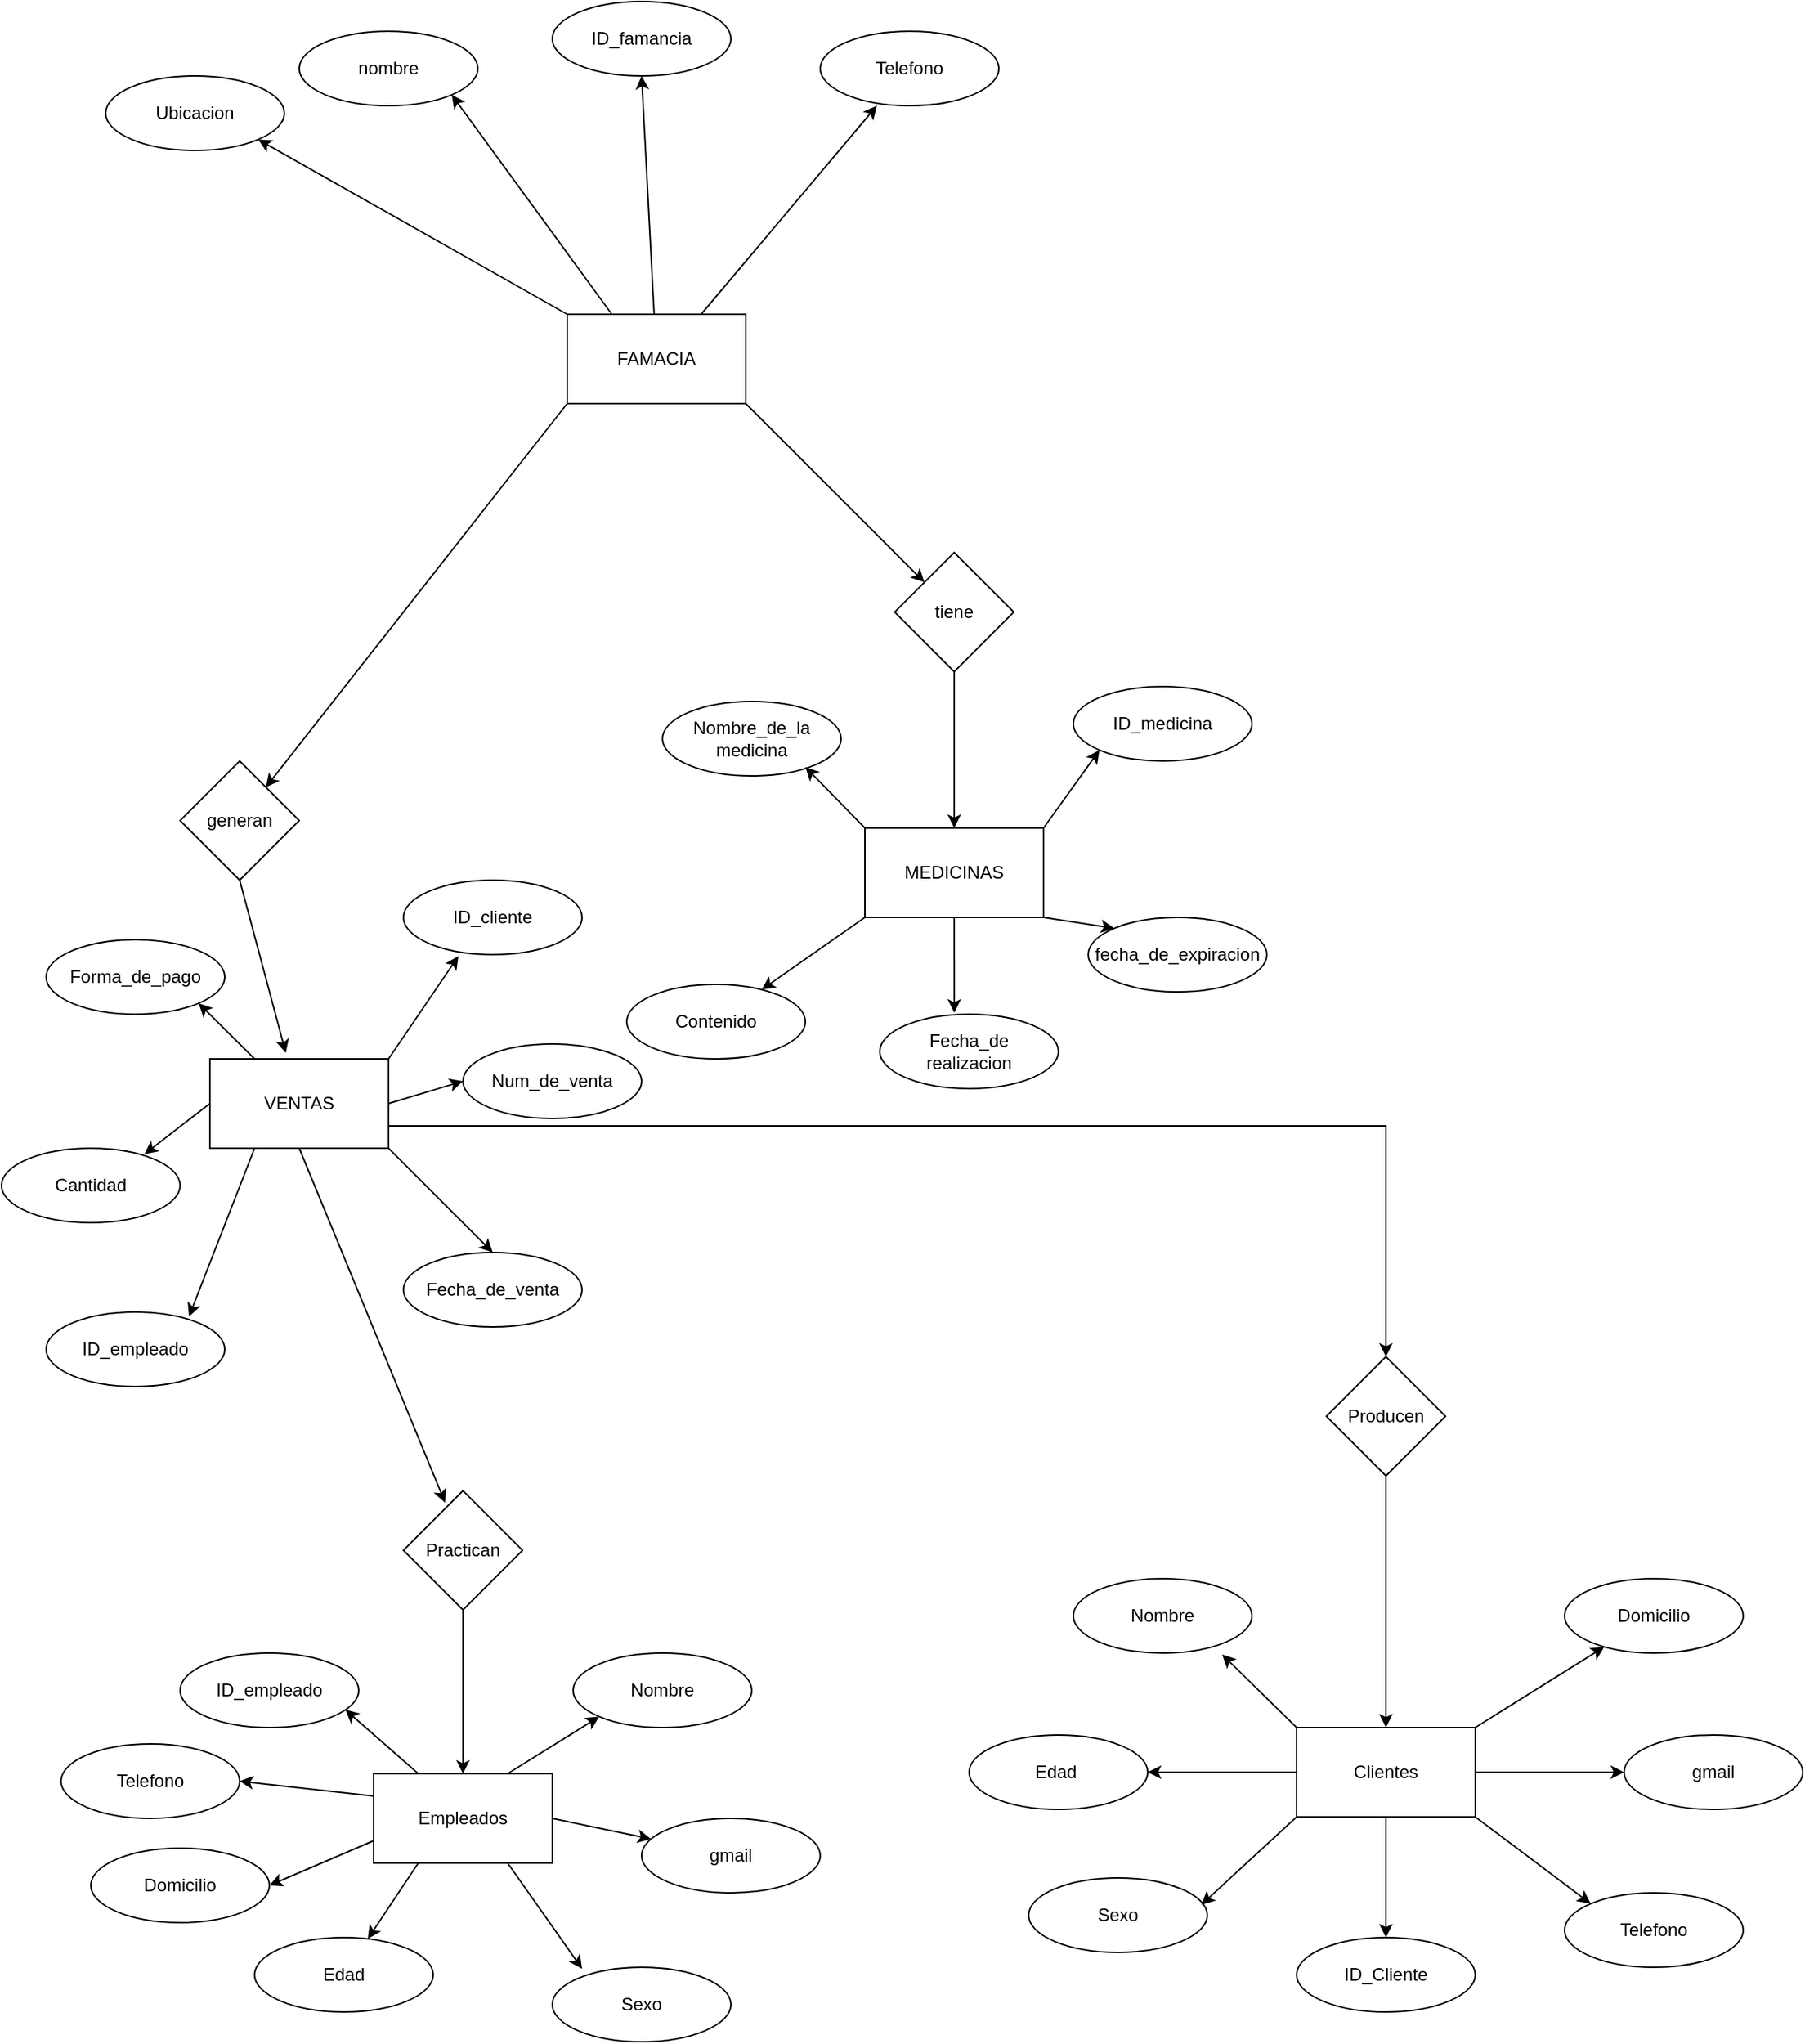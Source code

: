 <mxfile version="24.4.13" type="device" pages="2">
  <diagram name="Página-1" id="yQXjgv7l4BXumi_MxFwj">
    <mxGraphModel dx="1699" dy="473" grid="1" gridSize="10" guides="1" tooltips="1" connect="1" arrows="1" fold="1" page="1" pageScale="1" pageWidth="827" pageHeight="1169" math="0" shadow="0">
      <root>
        <mxCell id="0" />
        <mxCell id="1" parent="0" />
        <mxCell id="RhlfGc31MDDLJB2GGr_q-19" style="rounded=0;orthogonalLoop=1;jettySize=auto;html=1;exitX=0.75;exitY=0;exitDx=0;exitDy=0;entryX=0.317;entryY=1;entryDx=0;entryDy=0;entryPerimeter=0;" parent="1" source="RhlfGc31MDDLJB2GGr_q-1" target="RhlfGc31MDDLJB2GGr_q-14" edge="1">
          <mxGeometry relative="1" as="geometry">
            <mxPoint x="560" y="90" as="targetPoint" />
          </mxGeometry>
        </mxCell>
        <mxCell id="RhlfGc31MDDLJB2GGr_q-20" style="rounded=0;orthogonalLoop=1;jettySize=auto;html=1;exitX=0.25;exitY=0;exitDx=0;exitDy=0;entryX=1;entryY=1;entryDx=0;entryDy=0;" parent="1" source="RhlfGc31MDDLJB2GGr_q-1" target="RhlfGc31MDDLJB2GGr_q-18" edge="1">
          <mxGeometry relative="1" as="geometry" />
        </mxCell>
        <mxCell id="RhlfGc31MDDLJB2GGr_q-21" style="rounded=0;orthogonalLoop=1;jettySize=auto;html=1;exitX=0;exitY=0;exitDx=0;exitDy=0;entryX=1;entryY=1;entryDx=0;entryDy=0;" parent="1" source="RhlfGc31MDDLJB2GGr_q-1" target="RhlfGc31MDDLJB2GGr_q-15" edge="1">
          <mxGeometry relative="1" as="geometry" />
        </mxCell>
        <mxCell id="PK1QV09pW6m0D_QRyHbO-2" style="rounded=0;orthogonalLoop=1;jettySize=auto;html=1;exitX=1;exitY=1;exitDx=0;exitDy=0;" edge="1" parent="1" source="RhlfGc31MDDLJB2GGr_q-1" target="PK1QV09pW6m0D_QRyHbO-1">
          <mxGeometry relative="1" as="geometry" />
        </mxCell>
        <mxCell id="PK1QV09pW6m0D_QRyHbO-17" style="rounded=0;orthogonalLoop=1;jettySize=auto;html=1;exitX=0;exitY=1;exitDx=0;exitDy=0;" edge="1" parent="1" source="RhlfGc31MDDLJB2GGr_q-1" target="PK1QV09pW6m0D_QRyHbO-16">
          <mxGeometry relative="1" as="geometry" />
        </mxCell>
        <mxCell id="RhlfGc31MDDLJB2GGr_q-1" value="FAMACIA" style="rounded=0;whiteSpace=wrap;html=1;" parent="1" vertex="1">
          <mxGeometry x="350" y="220" width="120" height="60" as="geometry" />
        </mxCell>
        <mxCell id="RhlfGc31MDDLJB2GGr_q-5" value="ID_famancia" style="ellipse;whiteSpace=wrap;html=1;" parent="1" vertex="1">
          <mxGeometry x="340" y="10" width="120" height="50" as="geometry" />
        </mxCell>
        <mxCell id="RhlfGc31MDDLJB2GGr_q-6" style="rounded=0;orthogonalLoop=1;jettySize=auto;html=1;entryX=0.5;entryY=1;entryDx=0;entryDy=0;" parent="1" source="RhlfGc31MDDLJB2GGr_q-1" target="RhlfGc31MDDLJB2GGr_q-5" edge="1">
          <mxGeometry relative="1" as="geometry" />
        </mxCell>
        <mxCell id="RhlfGc31MDDLJB2GGr_q-14" value="Telefono" style="ellipse;whiteSpace=wrap;html=1;" parent="1" vertex="1">
          <mxGeometry x="520" y="30" width="120" height="50" as="geometry" />
        </mxCell>
        <mxCell id="RhlfGc31MDDLJB2GGr_q-15" value="Ubicacion" style="ellipse;whiteSpace=wrap;html=1;" parent="1" vertex="1">
          <mxGeometry x="40" y="60" width="120" height="50" as="geometry" />
        </mxCell>
        <mxCell id="RhlfGc31MDDLJB2GGr_q-18" value="nombre" style="ellipse;whiteSpace=wrap;html=1;" parent="1" vertex="1">
          <mxGeometry x="170" y="30" width="120" height="50" as="geometry" />
        </mxCell>
        <mxCell id="PK1QV09pW6m0D_QRyHbO-4" style="edgeStyle=orthogonalEdgeStyle;rounded=0;orthogonalLoop=1;jettySize=auto;html=1;exitX=0.5;exitY=1;exitDx=0;exitDy=0;entryX=0.5;entryY=0;entryDx=0;entryDy=0;" edge="1" parent="1" source="PK1QV09pW6m0D_QRyHbO-1" target="PK1QV09pW6m0D_QRyHbO-3">
          <mxGeometry relative="1" as="geometry" />
        </mxCell>
        <mxCell id="PK1QV09pW6m0D_QRyHbO-1" value="tiene" style="rhombus;whiteSpace=wrap;html=1;" vertex="1" parent="1">
          <mxGeometry x="570" y="380" width="80" height="80" as="geometry" />
        </mxCell>
        <mxCell id="PK1QV09pW6m0D_QRyHbO-12" style="rounded=0;orthogonalLoop=1;jettySize=auto;html=1;exitX=0;exitY=1;exitDx=0;exitDy=0;" edge="1" parent="1" source="PK1QV09pW6m0D_QRyHbO-3" target="PK1QV09pW6m0D_QRyHbO-9">
          <mxGeometry relative="1" as="geometry" />
        </mxCell>
        <mxCell id="PK1QV09pW6m0D_QRyHbO-14" style="rounded=0;orthogonalLoop=1;jettySize=auto;html=1;exitX=1;exitY=1;exitDx=0;exitDy=0;entryX=0;entryY=0;entryDx=0;entryDy=0;" edge="1" parent="1" source="PK1QV09pW6m0D_QRyHbO-3" target="PK1QV09pW6m0D_QRyHbO-7">
          <mxGeometry relative="1" as="geometry" />
        </mxCell>
        <mxCell id="PK1QV09pW6m0D_QRyHbO-15" style="rounded=0;orthogonalLoop=1;jettySize=auto;html=1;exitX=1;exitY=0;exitDx=0;exitDy=0;entryX=0;entryY=1;entryDx=0;entryDy=0;" edge="1" parent="1" source="PK1QV09pW6m0D_QRyHbO-3" target="PK1QV09pW6m0D_QRyHbO-6">
          <mxGeometry relative="1" as="geometry" />
        </mxCell>
        <mxCell id="PK1QV09pW6m0D_QRyHbO-3" value="MEDICINAS" style="rounded=0;whiteSpace=wrap;html=1;" vertex="1" parent="1">
          <mxGeometry x="550" y="565" width="120" height="60" as="geometry" />
        </mxCell>
        <mxCell id="PK1QV09pW6m0D_QRyHbO-6" value="ID_medicina" style="ellipse;whiteSpace=wrap;html=1;" vertex="1" parent="1">
          <mxGeometry x="690" y="470" width="120" height="50" as="geometry" />
        </mxCell>
        <mxCell id="PK1QV09pW6m0D_QRyHbO-7" value="fecha_de_expiracion" style="ellipse;whiteSpace=wrap;html=1;" vertex="1" parent="1">
          <mxGeometry x="700" y="625" width="120" height="50" as="geometry" />
        </mxCell>
        <mxCell id="PK1QV09pW6m0D_QRyHbO-8" value="Fecha_de&lt;div&gt;realizacion&lt;/div&gt;" style="ellipse;whiteSpace=wrap;html=1;" vertex="1" parent="1">
          <mxGeometry x="560" y="690" width="120" height="50" as="geometry" />
        </mxCell>
        <mxCell id="PK1QV09pW6m0D_QRyHbO-9" value="Contenido" style="ellipse;whiteSpace=wrap;html=1;" vertex="1" parent="1">
          <mxGeometry x="390" y="670" width="120" height="50" as="geometry" />
        </mxCell>
        <mxCell id="PK1QV09pW6m0D_QRyHbO-10" value="Nombre_de_la&lt;div&gt;&lt;span style=&quot;background-color: initial;&quot;&gt;medicina&lt;/span&gt;&lt;/div&gt;" style="ellipse;whiteSpace=wrap;html=1;" vertex="1" parent="1">
          <mxGeometry x="414" y="480" width="120" height="50" as="geometry" />
        </mxCell>
        <mxCell id="PK1QV09pW6m0D_QRyHbO-11" style="rounded=0;orthogonalLoop=1;jettySize=auto;html=1;exitX=0;exitY=0;exitDx=0;exitDy=0;entryX=0.8;entryY=0.88;entryDx=0;entryDy=0;entryPerimeter=0;" edge="1" parent="1" source="PK1QV09pW6m0D_QRyHbO-3" target="PK1QV09pW6m0D_QRyHbO-10">
          <mxGeometry relative="1" as="geometry" />
        </mxCell>
        <mxCell id="PK1QV09pW6m0D_QRyHbO-13" style="rounded=0;orthogonalLoop=1;jettySize=auto;html=1;exitX=0.5;exitY=1;exitDx=0;exitDy=0;entryX=0.417;entryY=-0.02;entryDx=0;entryDy=0;entryPerimeter=0;" edge="1" parent="1" source="PK1QV09pW6m0D_QRyHbO-3" target="PK1QV09pW6m0D_QRyHbO-8">
          <mxGeometry relative="1" as="geometry" />
        </mxCell>
        <mxCell id="PK1QV09pW6m0D_QRyHbO-16" value="generan" style="rhombus;whiteSpace=wrap;html=1;" vertex="1" parent="1">
          <mxGeometry x="90" y="520" width="80" height="80" as="geometry" />
        </mxCell>
        <mxCell id="PK1QV09pW6m0D_QRyHbO-29" style="rounded=0;orthogonalLoop=1;jettySize=auto;html=1;exitX=1;exitY=0.5;exitDx=0;exitDy=0;entryX=0;entryY=0.5;entryDx=0;entryDy=0;" edge="1" parent="1" source="PK1QV09pW6m0D_QRyHbO-19" target="PK1QV09pW6m0D_QRyHbO-22">
          <mxGeometry relative="1" as="geometry" />
        </mxCell>
        <mxCell id="PK1QV09pW6m0D_QRyHbO-30" style="rounded=0;orthogonalLoop=1;jettySize=auto;html=1;exitX=1;exitY=1;exitDx=0;exitDy=0;entryX=0.5;entryY=0;entryDx=0;entryDy=0;" edge="1" parent="1" source="PK1QV09pW6m0D_QRyHbO-19" target="PK1QV09pW6m0D_QRyHbO-23">
          <mxGeometry relative="1" as="geometry" />
        </mxCell>
        <mxCell id="PK1QV09pW6m0D_QRyHbO-33" style="rounded=0;orthogonalLoop=1;jettySize=auto;html=1;exitX=0.25;exitY=0;exitDx=0;exitDy=0;entryX=1;entryY=1;entryDx=0;entryDy=0;" edge="1" parent="1" source="PK1QV09pW6m0D_QRyHbO-19" target="PK1QV09pW6m0D_QRyHbO-24">
          <mxGeometry relative="1" as="geometry" />
        </mxCell>
        <mxCell id="PK1QV09pW6m0D_QRyHbO-54" style="edgeStyle=orthogonalEdgeStyle;rounded=0;orthogonalLoop=1;jettySize=auto;html=1;exitX=1;exitY=0.75;exitDx=0;exitDy=0;entryX=0.5;entryY=0;entryDx=0;entryDy=0;" edge="1" parent="1" source="PK1QV09pW6m0D_QRyHbO-19" target="PK1QV09pW6m0D_QRyHbO-53">
          <mxGeometry relative="1" as="geometry">
            <mxPoint x="790" y="950" as="targetPoint" />
          </mxGeometry>
        </mxCell>
        <mxCell id="PK1QV09pW6m0D_QRyHbO-19" value="VENTAS" style="rounded=0;whiteSpace=wrap;html=1;" vertex="1" parent="1">
          <mxGeometry x="110" y="720" width="120" height="60" as="geometry" />
        </mxCell>
        <mxCell id="PK1QV09pW6m0D_QRyHbO-20" style="rounded=0;orthogonalLoop=1;jettySize=auto;html=1;exitX=0.5;exitY=1;exitDx=0;exitDy=0;entryX=0.425;entryY=-0.067;entryDx=0;entryDy=0;entryPerimeter=0;" edge="1" parent="1" source="PK1QV09pW6m0D_QRyHbO-16" target="PK1QV09pW6m0D_QRyHbO-19">
          <mxGeometry relative="1" as="geometry" />
        </mxCell>
        <mxCell id="PK1QV09pW6m0D_QRyHbO-21" value="ID_cliente" style="ellipse;whiteSpace=wrap;html=1;" vertex="1" parent="1">
          <mxGeometry x="240" y="600" width="120" height="50" as="geometry" />
        </mxCell>
        <mxCell id="PK1QV09pW6m0D_QRyHbO-22" value="Num_de_venta" style="ellipse;whiteSpace=wrap;html=1;" vertex="1" parent="1">
          <mxGeometry x="280" y="710" width="120" height="50" as="geometry" />
        </mxCell>
        <mxCell id="PK1QV09pW6m0D_QRyHbO-23" value="Fecha_de_venta" style="ellipse;whiteSpace=wrap;html=1;" vertex="1" parent="1">
          <mxGeometry x="240" y="850" width="120" height="50" as="geometry" />
        </mxCell>
        <mxCell id="PK1QV09pW6m0D_QRyHbO-24" value="Forma_de_pago" style="ellipse;whiteSpace=wrap;html=1;" vertex="1" parent="1">
          <mxGeometry y="640" width="120" height="50" as="geometry" />
        </mxCell>
        <mxCell id="PK1QV09pW6m0D_QRyHbO-25" value="Cantidad" style="ellipse;whiteSpace=wrap;html=1;" vertex="1" parent="1">
          <mxGeometry x="-30" y="780" width="120" height="50" as="geometry" />
        </mxCell>
        <mxCell id="PK1QV09pW6m0D_QRyHbO-27" value="ID_empleado" style="ellipse;whiteSpace=wrap;html=1;" vertex="1" parent="1">
          <mxGeometry y="890" width="120" height="50" as="geometry" />
        </mxCell>
        <mxCell id="PK1QV09pW6m0D_QRyHbO-28" style="rounded=0;orthogonalLoop=1;jettySize=auto;html=1;exitX=1;exitY=0;exitDx=0;exitDy=0;entryX=0.308;entryY=1.02;entryDx=0;entryDy=0;entryPerimeter=0;" edge="1" parent="1" source="PK1QV09pW6m0D_QRyHbO-19" target="PK1QV09pW6m0D_QRyHbO-21">
          <mxGeometry relative="1" as="geometry" />
        </mxCell>
        <mxCell id="PK1QV09pW6m0D_QRyHbO-31" style="rounded=0;orthogonalLoop=1;jettySize=auto;html=1;exitX=0.25;exitY=1;exitDx=0;exitDy=0;entryX=0.8;entryY=0.06;entryDx=0;entryDy=0;entryPerimeter=0;" edge="1" parent="1" source="PK1QV09pW6m0D_QRyHbO-19" target="PK1QV09pW6m0D_QRyHbO-27">
          <mxGeometry relative="1" as="geometry" />
        </mxCell>
        <mxCell id="PK1QV09pW6m0D_QRyHbO-32" style="rounded=0;orthogonalLoop=1;jettySize=auto;html=1;exitX=0;exitY=0.5;exitDx=0;exitDy=0;entryX=0.8;entryY=0.08;entryDx=0;entryDy=0;entryPerimeter=0;" edge="1" parent="1" source="PK1QV09pW6m0D_QRyHbO-19" target="PK1QV09pW6m0D_QRyHbO-25">
          <mxGeometry relative="1" as="geometry" />
        </mxCell>
        <mxCell id="PK1QV09pW6m0D_QRyHbO-38" style="edgeStyle=orthogonalEdgeStyle;rounded=0;orthogonalLoop=1;jettySize=auto;html=1;exitX=0.5;exitY=1;exitDx=0;exitDy=0;entryX=0.5;entryY=0;entryDx=0;entryDy=0;" edge="1" parent="1" source="PK1QV09pW6m0D_QRyHbO-34" target="PK1QV09pW6m0D_QRyHbO-37">
          <mxGeometry relative="1" as="geometry" />
        </mxCell>
        <mxCell id="PK1QV09pW6m0D_QRyHbO-34" value="Practican" style="rhombus;whiteSpace=wrap;html=1;" vertex="1" parent="1">
          <mxGeometry x="240" y="1010" width="80" height="80" as="geometry" />
        </mxCell>
        <mxCell id="PK1QV09pW6m0D_QRyHbO-35" style="rounded=0;orthogonalLoop=1;jettySize=auto;html=1;exitX=0.5;exitY=1;exitDx=0;exitDy=0;entryX=0.35;entryY=0.1;entryDx=0;entryDy=0;entryPerimeter=0;" edge="1" parent="1" source="PK1QV09pW6m0D_QRyHbO-19" target="PK1QV09pW6m0D_QRyHbO-34">
          <mxGeometry relative="1" as="geometry" />
        </mxCell>
        <mxCell id="PK1QV09pW6m0D_QRyHbO-47" style="rounded=0;orthogonalLoop=1;jettySize=auto;html=1;exitX=0;exitY=0.25;exitDx=0;exitDy=0;entryX=1;entryY=0.5;entryDx=0;entryDy=0;" edge="1" parent="1" source="PK1QV09pW6m0D_QRyHbO-37" target="PK1QV09pW6m0D_QRyHbO-39">
          <mxGeometry relative="1" as="geometry" />
        </mxCell>
        <mxCell id="PK1QV09pW6m0D_QRyHbO-48" style="rounded=0;orthogonalLoop=1;jettySize=auto;html=1;exitX=0;exitY=0.75;exitDx=0;exitDy=0;entryX=1;entryY=0.5;entryDx=0;entryDy=0;" edge="1" parent="1" source="PK1QV09pW6m0D_QRyHbO-37" target="PK1QV09pW6m0D_QRyHbO-42">
          <mxGeometry relative="1" as="geometry" />
        </mxCell>
        <mxCell id="PK1QV09pW6m0D_QRyHbO-49" style="rounded=0;orthogonalLoop=1;jettySize=auto;html=1;exitX=0.25;exitY=1;exitDx=0;exitDy=0;" edge="1" parent="1" source="PK1QV09pW6m0D_QRyHbO-37" target="PK1QV09pW6m0D_QRyHbO-43">
          <mxGeometry relative="1" as="geometry" />
        </mxCell>
        <mxCell id="PK1QV09pW6m0D_QRyHbO-51" style="rounded=0;orthogonalLoop=1;jettySize=auto;html=1;exitX=1;exitY=0.5;exitDx=0;exitDy=0;" edge="1" parent="1" source="PK1QV09pW6m0D_QRyHbO-37" target="PK1QV09pW6m0D_QRyHbO-40">
          <mxGeometry relative="1" as="geometry" />
        </mxCell>
        <mxCell id="PK1QV09pW6m0D_QRyHbO-52" style="rounded=0;orthogonalLoop=1;jettySize=auto;html=1;exitX=0.75;exitY=0;exitDx=0;exitDy=0;entryX=0;entryY=1;entryDx=0;entryDy=0;" edge="1" parent="1" source="PK1QV09pW6m0D_QRyHbO-37" target="PK1QV09pW6m0D_QRyHbO-45">
          <mxGeometry relative="1" as="geometry" />
        </mxCell>
        <mxCell id="PK1QV09pW6m0D_QRyHbO-37" value="Empleados" style="rounded=0;whiteSpace=wrap;html=1;" vertex="1" parent="1">
          <mxGeometry x="220" y="1200" width="120" height="60" as="geometry" />
        </mxCell>
        <mxCell id="PK1QV09pW6m0D_QRyHbO-39" value="Telefono" style="ellipse;whiteSpace=wrap;html=1;" vertex="1" parent="1">
          <mxGeometry x="10" y="1180" width="120" height="50" as="geometry" />
        </mxCell>
        <mxCell id="PK1QV09pW6m0D_QRyHbO-40" value="gmail" style="ellipse;whiteSpace=wrap;html=1;" vertex="1" parent="1">
          <mxGeometry x="400" y="1230" width="120" height="50" as="geometry" />
        </mxCell>
        <mxCell id="PK1QV09pW6m0D_QRyHbO-41" value="ID_empleado" style="ellipse;whiteSpace=wrap;html=1;" vertex="1" parent="1">
          <mxGeometry x="90" y="1119" width="120" height="50" as="geometry" />
        </mxCell>
        <mxCell id="PK1QV09pW6m0D_QRyHbO-42" value="Domicilio" style="ellipse;whiteSpace=wrap;html=1;" vertex="1" parent="1">
          <mxGeometry x="30" y="1250" width="120" height="50" as="geometry" />
        </mxCell>
        <mxCell id="PK1QV09pW6m0D_QRyHbO-43" value="Edad" style="ellipse;whiteSpace=wrap;html=1;" vertex="1" parent="1">
          <mxGeometry x="140" y="1310" width="120" height="50" as="geometry" />
        </mxCell>
        <mxCell id="PK1QV09pW6m0D_QRyHbO-44" value="Sexo" style="ellipse;whiteSpace=wrap;html=1;" vertex="1" parent="1">
          <mxGeometry x="340" y="1330" width="120" height="50" as="geometry" />
        </mxCell>
        <mxCell id="PK1QV09pW6m0D_QRyHbO-45" value="Nombre" style="ellipse;whiteSpace=wrap;html=1;" vertex="1" parent="1">
          <mxGeometry x="354" y="1119" width="120" height="50" as="geometry" />
        </mxCell>
        <mxCell id="PK1QV09pW6m0D_QRyHbO-46" style="rounded=0;orthogonalLoop=1;jettySize=auto;html=1;exitX=0.25;exitY=0;exitDx=0;exitDy=0;entryX=0.925;entryY=0.76;entryDx=0;entryDy=0;entryPerimeter=0;" edge="1" parent="1" source="PK1QV09pW6m0D_QRyHbO-37" target="PK1QV09pW6m0D_QRyHbO-41">
          <mxGeometry relative="1" as="geometry" />
        </mxCell>
        <mxCell id="PK1QV09pW6m0D_QRyHbO-50" style="rounded=0;orthogonalLoop=1;jettySize=auto;html=1;exitX=0.75;exitY=1;exitDx=0;exitDy=0;entryX=0.167;entryY=0.02;entryDx=0;entryDy=0;entryPerimeter=0;" edge="1" parent="1" source="PK1QV09pW6m0D_QRyHbO-37" target="PK1QV09pW6m0D_QRyHbO-44">
          <mxGeometry relative="1" as="geometry" />
        </mxCell>
        <mxCell id="PK1QV09pW6m0D_QRyHbO-56" style="edgeStyle=orthogonalEdgeStyle;rounded=0;orthogonalLoop=1;jettySize=auto;html=1;exitX=0.5;exitY=1;exitDx=0;exitDy=0;" edge="1" parent="1" source="PK1QV09pW6m0D_QRyHbO-53" target="PK1QV09pW6m0D_QRyHbO-55">
          <mxGeometry relative="1" as="geometry" />
        </mxCell>
        <mxCell id="PK1QV09pW6m0D_QRyHbO-53" value="Producen" style="rhombus;whiteSpace=wrap;html=1;" vertex="1" parent="1">
          <mxGeometry x="860" y="920" width="80" height="80" as="geometry" />
        </mxCell>
        <mxCell id="PK1QV09pW6m0D_QRyHbO-65" style="rounded=0;orthogonalLoop=1;jettySize=auto;html=1;exitX=0;exitY=0;exitDx=0;exitDy=0;" edge="1" parent="1" source="PK1QV09pW6m0D_QRyHbO-55">
          <mxGeometry relative="1" as="geometry">
            <mxPoint x="790" y="1120" as="targetPoint" />
          </mxGeometry>
        </mxCell>
        <mxCell id="PK1QV09pW6m0D_QRyHbO-66" style="edgeStyle=orthogonalEdgeStyle;rounded=0;orthogonalLoop=1;jettySize=auto;html=1;exitX=0;exitY=0.5;exitDx=0;exitDy=0;" edge="1" parent="1" source="PK1QV09pW6m0D_QRyHbO-55" target="PK1QV09pW6m0D_QRyHbO-59">
          <mxGeometry relative="1" as="geometry" />
        </mxCell>
        <mxCell id="PK1QV09pW6m0D_QRyHbO-68" style="edgeStyle=orthogonalEdgeStyle;rounded=0;orthogonalLoop=1;jettySize=auto;html=1;exitX=0.5;exitY=1;exitDx=0;exitDy=0;entryX=0.5;entryY=0;entryDx=0;entryDy=0;" edge="1" parent="1" source="PK1QV09pW6m0D_QRyHbO-55" target="PK1QV09pW6m0D_QRyHbO-62">
          <mxGeometry relative="1" as="geometry" />
        </mxCell>
        <mxCell id="PK1QV09pW6m0D_QRyHbO-69" style="rounded=0;orthogonalLoop=1;jettySize=auto;html=1;exitX=1;exitY=1;exitDx=0;exitDy=0;entryX=0;entryY=0;entryDx=0;entryDy=0;" edge="1" parent="1" source="PK1QV09pW6m0D_QRyHbO-55" target="PK1QV09pW6m0D_QRyHbO-58">
          <mxGeometry relative="1" as="geometry" />
        </mxCell>
        <mxCell id="PK1QV09pW6m0D_QRyHbO-70" style="edgeStyle=orthogonalEdgeStyle;rounded=0;orthogonalLoop=1;jettySize=auto;html=1;exitX=1;exitY=0.5;exitDx=0;exitDy=0;entryX=0;entryY=0.5;entryDx=0;entryDy=0;" edge="1" parent="1" source="PK1QV09pW6m0D_QRyHbO-55" target="PK1QV09pW6m0D_QRyHbO-63">
          <mxGeometry relative="1" as="geometry" />
        </mxCell>
        <mxCell id="PK1QV09pW6m0D_QRyHbO-71" style="rounded=0;orthogonalLoop=1;jettySize=auto;html=1;exitX=1;exitY=0;exitDx=0;exitDy=0;" edge="1" parent="1" source="PK1QV09pW6m0D_QRyHbO-55" target="PK1QV09pW6m0D_QRyHbO-57">
          <mxGeometry relative="1" as="geometry" />
        </mxCell>
        <mxCell id="PK1QV09pW6m0D_QRyHbO-55" value="Clientes" style="rounded=0;whiteSpace=wrap;html=1;" vertex="1" parent="1">
          <mxGeometry x="840" y="1169" width="120" height="60" as="geometry" />
        </mxCell>
        <mxCell id="PK1QV09pW6m0D_QRyHbO-57" value="Domicilio" style="ellipse;whiteSpace=wrap;html=1;" vertex="1" parent="1">
          <mxGeometry x="1020" y="1069" width="120" height="50" as="geometry" />
        </mxCell>
        <mxCell id="PK1QV09pW6m0D_QRyHbO-58" value="Telefono" style="ellipse;whiteSpace=wrap;html=1;" vertex="1" parent="1">
          <mxGeometry x="1020" y="1280" width="120" height="50" as="geometry" />
        </mxCell>
        <mxCell id="PK1QV09pW6m0D_QRyHbO-59" value="Edad&amp;nbsp;" style="ellipse;whiteSpace=wrap;html=1;" vertex="1" parent="1">
          <mxGeometry x="620" y="1174" width="120" height="50" as="geometry" />
        </mxCell>
        <mxCell id="PK1QV09pW6m0D_QRyHbO-60" value="Nombre" style="ellipse;whiteSpace=wrap;html=1;" vertex="1" parent="1">
          <mxGeometry x="690" y="1069" width="120" height="50" as="geometry" />
        </mxCell>
        <mxCell id="PK1QV09pW6m0D_QRyHbO-61" value="Sexo" style="ellipse;whiteSpace=wrap;html=1;" vertex="1" parent="1">
          <mxGeometry x="660" y="1270" width="120" height="50" as="geometry" />
        </mxCell>
        <mxCell id="PK1QV09pW6m0D_QRyHbO-62" value="ID_Cliente" style="ellipse;whiteSpace=wrap;html=1;" vertex="1" parent="1">
          <mxGeometry x="840" y="1310" width="120" height="50" as="geometry" />
        </mxCell>
        <mxCell id="PK1QV09pW6m0D_QRyHbO-63" value="gmail" style="ellipse;whiteSpace=wrap;html=1;" vertex="1" parent="1">
          <mxGeometry x="1060" y="1174" width="120" height="50" as="geometry" />
        </mxCell>
        <mxCell id="PK1QV09pW6m0D_QRyHbO-67" style="rounded=0;orthogonalLoop=1;jettySize=auto;html=1;exitX=0;exitY=1;exitDx=0;exitDy=0;entryX=0.967;entryY=0.36;entryDx=0;entryDy=0;entryPerimeter=0;" edge="1" parent="1" source="PK1QV09pW6m0D_QRyHbO-55" target="PK1QV09pW6m0D_QRyHbO-61">
          <mxGeometry relative="1" as="geometry" />
        </mxCell>
      </root>
    </mxGraphModel>
  </diagram>
  <diagram id="ychbf9Fo2O2OjbDmhHCM" name="Página-2">
    <mxGraphModel dx="1163" dy="631" grid="1" gridSize="10" guides="1" tooltips="1" connect="1" arrows="1" fold="1" page="1" pageScale="1" pageWidth="827" pageHeight="1169" math="0" shadow="0">
      <root>
        <mxCell id="0" />
        <mxCell id="1" parent="0" />
        <mxCell id="Cp53T-pXGvnlDUJ5m2tL-18" value="medicinas" style="shape=table;startSize=30;container=1;collapsible=1;childLayout=tableLayout;fixedRows=1;rowLines=0;fontStyle=1;align=center;resizeLast=1;html=1;" parent="1" vertex="1">
          <mxGeometry x="100" y="70" width="290" height="210" as="geometry" />
        </mxCell>
        <mxCell id="Cp53T-pXGvnlDUJ5m2tL-19" value="" style="shape=tableRow;horizontal=0;startSize=0;swimlaneHead=0;swimlaneBody=0;fillColor=none;collapsible=0;dropTarget=0;points=[[0,0.5],[1,0.5]];portConstraint=eastwest;top=0;left=0;right=0;bottom=1;" parent="Cp53T-pXGvnlDUJ5m2tL-18" vertex="1">
          <mxGeometry y="30" width="290" height="30" as="geometry" />
        </mxCell>
        <mxCell id="Cp53T-pXGvnlDUJ5m2tL-20" value="PK" style="shape=partialRectangle;connectable=0;fillColor=none;top=0;left=0;bottom=0;right=0;fontStyle=1;overflow=hidden;whiteSpace=wrap;html=1;" parent="Cp53T-pXGvnlDUJ5m2tL-19" vertex="1">
          <mxGeometry width="30" height="30" as="geometry">
            <mxRectangle width="30" height="30" as="alternateBounds" />
          </mxGeometry>
        </mxCell>
        <mxCell id="Cp53T-pXGvnlDUJ5m2tL-21" value="ID_medicina_VARCHAR (30) NO NULL" style="shape=partialRectangle;connectable=0;fillColor=none;top=0;left=0;bottom=0;right=0;align=left;spacingLeft=6;fontStyle=5;overflow=hidden;whiteSpace=wrap;html=1;" parent="Cp53T-pXGvnlDUJ5m2tL-19" vertex="1">
          <mxGeometry x="30" width="260" height="30" as="geometry">
            <mxRectangle width="260" height="30" as="alternateBounds" />
          </mxGeometry>
        </mxCell>
        <mxCell id="Cp53T-pXGvnlDUJ5m2tL-22" value="" style="shape=tableRow;horizontal=0;startSize=0;swimlaneHead=0;swimlaneBody=0;fillColor=none;collapsible=0;dropTarget=0;points=[[0,0.5],[1,0.5]];portConstraint=eastwest;top=0;left=0;right=0;bottom=0;" parent="Cp53T-pXGvnlDUJ5m2tL-18" vertex="1">
          <mxGeometry y="60" width="290" height="30" as="geometry" />
        </mxCell>
        <mxCell id="Cp53T-pXGvnlDUJ5m2tL-23" value="" style="shape=partialRectangle;connectable=0;fillColor=none;top=0;left=0;bottom=0;right=0;editable=1;overflow=hidden;whiteSpace=wrap;html=1;" parent="Cp53T-pXGvnlDUJ5m2tL-22" vertex="1">
          <mxGeometry width="30" height="30" as="geometry">
            <mxRectangle width="30" height="30" as="alternateBounds" />
          </mxGeometry>
        </mxCell>
        <mxCell id="Cp53T-pXGvnlDUJ5m2tL-24" value="&lt;font&gt;Nombre_de_la_medicina &lt;span style=&quot;font-weight: 700; text-decoration-line: underline;&quot;&gt;VARCHAR (30) NO NULL&lt;/span&gt;&lt;/font&gt;&amp;nbsp;" style="shape=partialRectangle;connectable=0;fillColor=none;top=0;left=0;bottom=0;right=0;align=left;spacingLeft=6;overflow=hidden;whiteSpace=wrap;html=1;" parent="Cp53T-pXGvnlDUJ5m2tL-22" vertex="1">
          <mxGeometry x="30" width="260" height="30" as="geometry">
            <mxRectangle width="260" height="30" as="alternateBounds" />
          </mxGeometry>
        </mxCell>
        <mxCell id="Cp53T-pXGvnlDUJ5m2tL-28" value="" style="shape=tableRow;horizontal=0;startSize=0;swimlaneHead=0;swimlaneBody=0;fillColor=none;collapsible=0;dropTarget=0;points=[[0,0.5],[1,0.5]];portConstraint=eastwest;top=0;left=0;right=0;bottom=0;" parent="Cp53T-pXGvnlDUJ5m2tL-18" vertex="1">
          <mxGeometry y="90" width="290" height="30" as="geometry" />
        </mxCell>
        <mxCell id="Cp53T-pXGvnlDUJ5m2tL-29" value="" style="shape=partialRectangle;connectable=0;fillColor=none;top=0;left=0;bottom=0;right=0;editable=1;overflow=hidden;whiteSpace=wrap;html=1;" parent="Cp53T-pXGvnlDUJ5m2tL-28" vertex="1">
          <mxGeometry width="30" height="30" as="geometry">
            <mxRectangle width="30" height="30" as="alternateBounds" />
          </mxGeometry>
        </mxCell>
        <mxCell id="Cp53T-pXGvnlDUJ5m2tL-30" value="Contenido&amp;nbsp;&lt;span style=&quot;font-weight: 700; text-decoration-line: underline;&quot;&gt;VARCHAR (30) NOT NULL&lt;/span&gt;" style="shape=partialRectangle;connectable=0;fillColor=none;top=0;left=0;bottom=0;right=0;align=left;spacingLeft=6;overflow=hidden;whiteSpace=wrap;html=1;" parent="Cp53T-pXGvnlDUJ5m2tL-28" vertex="1">
          <mxGeometry x="30" width="260" height="30" as="geometry">
            <mxRectangle width="260" height="30" as="alternateBounds" />
          </mxGeometry>
        </mxCell>
        <mxCell id="KwZNPk05IrX7oqZsDUKC-1" style="shape=tableRow;horizontal=0;startSize=0;swimlaneHead=0;swimlaneBody=0;fillColor=none;collapsible=0;dropTarget=0;points=[[0,0.5],[1,0.5]];portConstraint=eastwest;top=0;left=0;right=0;bottom=0;" parent="Cp53T-pXGvnlDUJ5m2tL-18" vertex="1">
          <mxGeometry y="120" width="290" height="30" as="geometry" />
        </mxCell>
        <mxCell id="KwZNPk05IrX7oqZsDUKC-2" style="shape=partialRectangle;connectable=0;fillColor=none;top=0;left=0;bottom=0;right=0;editable=1;overflow=hidden;whiteSpace=wrap;html=1;" parent="KwZNPk05IrX7oqZsDUKC-1" vertex="1">
          <mxGeometry width="30" height="30" as="geometry">
            <mxRectangle width="30" height="30" as="alternateBounds" />
          </mxGeometry>
        </mxCell>
        <mxCell id="KwZNPk05IrX7oqZsDUKC-3" value="Fecha _de_expiracion&amp;nbsp;&lt;span style=&quot;font-weight: 700; text-decoration-line: underline;&quot;&gt;VARCHAR&amp;nbsp; (4) NOT NULL&lt;/span&gt;&amp;nbsp;" style="shape=partialRectangle;connectable=0;fillColor=none;top=0;left=0;bottom=0;right=0;align=left;spacingLeft=6;overflow=hidden;whiteSpace=wrap;html=1;" parent="KwZNPk05IrX7oqZsDUKC-1" vertex="1">
          <mxGeometry x="30" width="260" height="30" as="geometry">
            <mxRectangle width="260" height="30" as="alternateBounds" />
          </mxGeometry>
        </mxCell>
        <mxCell id="KwZNPk05IrX7oqZsDUKC-4" style="shape=tableRow;horizontal=0;startSize=0;swimlaneHead=0;swimlaneBody=0;fillColor=none;collapsible=0;dropTarget=0;points=[[0,0.5],[1,0.5]];portConstraint=eastwest;top=0;left=0;right=0;bottom=0;" parent="Cp53T-pXGvnlDUJ5m2tL-18" vertex="1">
          <mxGeometry y="150" width="290" height="30" as="geometry" />
        </mxCell>
        <mxCell id="KwZNPk05IrX7oqZsDUKC-5" style="shape=partialRectangle;connectable=0;fillColor=none;top=0;left=0;bottom=0;right=0;editable=1;overflow=hidden;whiteSpace=wrap;html=1;" parent="KwZNPk05IrX7oqZsDUKC-4" vertex="1">
          <mxGeometry width="30" height="30" as="geometry">
            <mxRectangle width="30" height="30" as="alternateBounds" />
          </mxGeometry>
        </mxCell>
        <mxCell id="KwZNPk05IrX7oqZsDUKC-6" value="Fecha_de _realizacion &lt;span style=&quot;font-weight: 700; text-decoration-line: underline;&quot;&gt;VARCHAR (4) NO NULL&lt;/span&gt;" style="shape=partialRectangle;connectable=0;fillColor=none;top=0;left=0;bottom=0;right=0;align=left;spacingLeft=6;overflow=hidden;whiteSpace=wrap;html=1;" parent="KwZNPk05IrX7oqZsDUKC-4" vertex="1">
          <mxGeometry x="30" width="260" height="30" as="geometry">
            <mxRectangle width="260" height="30" as="alternateBounds" />
          </mxGeometry>
        </mxCell>
        <mxCell id="Uq3Yo3iryZ-gDnYFM1bb-1" style="shape=tableRow;horizontal=0;startSize=0;swimlaneHead=0;swimlaneBody=0;fillColor=none;collapsible=0;dropTarget=0;points=[[0,0.5],[1,0.5]];portConstraint=eastwest;top=0;left=0;right=0;bottom=0;" parent="Cp53T-pXGvnlDUJ5m2tL-18" vertex="1">
          <mxGeometry y="180" width="290" height="30" as="geometry" />
        </mxCell>
        <mxCell id="Uq3Yo3iryZ-gDnYFM1bb-2" style="shape=partialRectangle;connectable=0;fillColor=none;top=0;left=0;bottom=0;right=0;editable=1;overflow=hidden;whiteSpace=wrap;html=1;" parent="Uq3Yo3iryZ-gDnYFM1bb-1" vertex="1">
          <mxGeometry width="30" height="30" as="geometry">
            <mxRectangle width="30" height="30" as="alternateBounds" />
          </mxGeometry>
        </mxCell>
        <mxCell id="Uq3Yo3iryZ-gDnYFM1bb-3" value="Precio&amp;nbsp;&lt;span style=&quot;font-weight: 700; text-decoration-line: underline;&quot;&gt;VARCHAR (15) NOT NULL&lt;/span&gt;" style="shape=partialRectangle;connectable=0;fillColor=none;top=0;left=0;bottom=0;right=0;align=left;spacingLeft=6;overflow=hidden;whiteSpace=wrap;html=1;" parent="Uq3Yo3iryZ-gDnYFM1bb-1" vertex="1">
          <mxGeometry x="30" width="260" height="30" as="geometry">
            <mxRectangle width="260" height="30" as="alternateBounds" />
          </mxGeometry>
        </mxCell>
        <mxCell id="KwZNPk05IrX7oqZsDUKC-7" value="farmancia" style="shape=table;startSize=30;container=1;collapsible=1;childLayout=tableLayout;fixedRows=1;rowLines=0;fontStyle=1;align=center;resizeLast=1;html=1;" parent="1" vertex="1">
          <mxGeometry x="640" y="140" width="270" height="170" as="geometry" />
        </mxCell>
        <mxCell id="KwZNPk05IrX7oqZsDUKC-8" value="" style="shape=tableRow;horizontal=0;startSize=0;swimlaneHead=0;swimlaneBody=0;fillColor=none;collapsible=0;dropTarget=0;points=[[0,0.5],[1,0.5]];portConstraint=eastwest;top=0;left=0;right=0;bottom=1;" parent="KwZNPk05IrX7oqZsDUKC-7" vertex="1">
          <mxGeometry y="30" width="270" height="30" as="geometry" />
        </mxCell>
        <mxCell id="KwZNPk05IrX7oqZsDUKC-9" value="PK" style="shape=partialRectangle;connectable=0;fillColor=none;top=0;left=0;bottom=0;right=0;fontStyle=1;overflow=hidden;whiteSpace=wrap;html=1;" parent="KwZNPk05IrX7oqZsDUKC-8" vertex="1">
          <mxGeometry width="30" height="30" as="geometry">
            <mxRectangle width="30" height="30" as="alternateBounds" />
          </mxGeometry>
        </mxCell>
        <mxCell id="KwZNPk05IrX7oqZsDUKC-10" value="ID_farmacia VARCHAR (30) NO NULL" style="shape=partialRectangle;connectable=0;fillColor=none;top=0;left=0;bottom=0;right=0;align=left;spacingLeft=6;fontStyle=5;overflow=hidden;whiteSpace=wrap;html=1;" parent="KwZNPk05IrX7oqZsDUKC-8" vertex="1">
          <mxGeometry x="30" width="240" height="30" as="geometry">
            <mxRectangle width="240" height="30" as="alternateBounds" />
          </mxGeometry>
        </mxCell>
        <mxCell id="KwZNPk05IrX7oqZsDUKC-11" value="" style="shape=tableRow;horizontal=0;startSize=0;swimlaneHead=0;swimlaneBody=0;fillColor=none;collapsible=0;dropTarget=0;points=[[0,0.5],[1,0.5]];portConstraint=eastwest;top=0;left=0;right=0;bottom=0;" parent="KwZNPk05IrX7oqZsDUKC-7" vertex="1">
          <mxGeometry y="60" width="270" height="50" as="geometry" />
        </mxCell>
        <mxCell id="KwZNPk05IrX7oqZsDUKC-12" value="" style="shape=partialRectangle;connectable=0;fillColor=none;top=0;left=0;bottom=0;right=0;editable=1;overflow=hidden;whiteSpace=wrap;html=1;" parent="KwZNPk05IrX7oqZsDUKC-11" vertex="1">
          <mxGeometry width="30" height="50" as="geometry">
            <mxRectangle width="30" height="50" as="alternateBounds" />
          </mxGeometry>
        </mxCell>
        <mxCell id="KwZNPk05IrX7oqZsDUKC-13" value="Ubicacion &lt;span style=&quot;font-weight: 700; text-decoration-line: underline;&quot;&gt;VARCHAR (30) NO NULL&lt;/span&gt;" style="shape=partialRectangle;connectable=0;fillColor=none;top=0;left=0;bottom=0;right=0;align=left;spacingLeft=6;overflow=hidden;whiteSpace=wrap;html=1;" parent="KwZNPk05IrX7oqZsDUKC-11" vertex="1">
          <mxGeometry x="30" width="240" height="50" as="geometry">
            <mxRectangle width="240" height="50" as="alternateBounds" />
          </mxGeometry>
        </mxCell>
        <mxCell id="KwZNPk05IrX7oqZsDUKC-14" value="" style="shape=tableRow;horizontal=0;startSize=0;swimlaneHead=0;swimlaneBody=0;fillColor=none;collapsible=0;dropTarget=0;points=[[0,0.5],[1,0.5]];portConstraint=eastwest;top=0;left=0;right=0;bottom=0;" parent="KwZNPk05IrX7oqZsDUKC-7" vertex="1">
          <mxGeometry y="110" width="270" height="30" as="geometry" />
        </mxCell>
        <mxCell id="KwZNPk05IrX7oqZsDUKC-15" value="" style="shape=partialRectangle;connectable=0;fillColor=none;top=0;left=0;bottom=0;right=0;editable=1;overflow=hidden;whiteSpace=wrap;html=1;" parent="KwZNPk05IrX7oqZsDUKC-14" vertex="1">
          <mxGeometry width="30" height="30" as="geometry">
            <mxRectangle width="30" height="30" as="alternateBounds" />
          </mxGeometry>
        </mxCell>
        <mxCell id="KwZNPk05IrX7oqZsDUKC-16" value="Nombre&amp;nbsp;&lt;span style=&quot;font-weight: 700; text-decoration-line: underline;&quot;&gt;VARCHAR (30) NOT NULL&lt;/span&gt;" style="shape=partialRectangle;connectable=0;fillColor=none;top=0;left=0;bottom=0;right=0;align=left;spacingLeft=6;overflow=hidden;whiteSpace=wrap;html=1;" parent="KwZNPk05IrX7oqZsDUKC-14" vertex="1">
          <mxGeometry x="30" width="240" height="30" as="geometry">
            <mxRectangle width="240" height="30" as="alternateBounds" />
          </mxGeometry>
        </mxCell>
        <mxCell id="KwZNPk05IrX7oqZsDUKC-17" value="" style="shape=tableRow;horizontal=0;startSize=0;swimlaneHead=0;swimlaneBody=0;fillColor=none;collapsible=0;dropTarget=0;points=[[0,0.5],[1,0.5]];portConstraint=eastwest;top=0;left=0;right=0;bottom=0;" parent="KwZNPk05IrX7oqZsDUKC-7" vertex="1">
          <mxGeometry y="140" width="270" height="30" as="geometry" />
        </mxCell>
        <mxCell id="KwZNPk05IrX7oqZsDUKC-18" value="" style="shape=partialRectangle;connectable=0;fillColor=none;top=0;left=0;bottom=0;right=0;editable=1;overflow=hidden;whiteSpace=wrap;html=1;" parent="KwZNPk05IrX7oqZsDUKC-17" vertex="1">
          <mxGeometry width="30" height="30" as="geometry">
            <mxRectangle width="30" height="30" as="alternateBounds" />
          </mxGeometry>
        </mxCell>
        <mxCell id="KwZNPk05IrX7oqZsDUKC-19" value="Telefono&amp;nbsp;&lt;span style=&quot;font-weight: 700; text-decoration-line: underline;&quot;&gt;VARCHAR (30) NOT NULL&lt;/span&gt;" style="shape=partialRectangle;connectable=0;fillColor=none;top=0;left=0;bottom=0;right=0;align=left;spacingLeft=6;overflow=hidden;whiteSpace=wrap;html=1;" parent="KwZNPk05IrX7oqZsDUKC-17" vertex="1">
          <mxGeometry x="30" width="240" height="30" as="geometry">
            <mxRectangle width="240" height="30" as="alternateBounds" />
          </mxGeometry>
        </mxCell>
        <mxCell id="KwZNPk05IrX7oqZsDUKC-23" value="Cliente" style="shape=table;startSize=30;container=1;collapsible=1;childLayout=tableLayout;fixedRows=1;rowLines=0;fontStyle=1;align=center;resizeLast=1;html=1;" parent="1" vertex="1">
          <mxGeometry x="600" y="680" width="250" height="240" as="geometry" />
        </mxCell>
        <mxCell id="KwZNPk05IrX7oqZsDUKC-24" value="" style="shape=tableRow;horizontal=0;startSize=0;swimlaneHead=0;swimlaneBody=0;fillColor=none;collapsible=0;dropTarget=0;points=[[0,0.5],[1,0.5]];portConstraint=eastwest;top=0;left=0;right=0;bottom=1;" parent="KwZNPk05IrX7oqZsDUKC-23" vertex="1">
          <mxGeometry y="30" width="250" height="30" as="geometry" />
        </mxCell>
        <mxCell id="KwZNPk05IrX7oqZsDUKC-25" value="PK" style="shape=partialRectangle;connectable=0;fillColor=none;top=0;left=0;bottom=0;right=0;fontStyle=1;overflow=hidden;whiteSpace=wrap;html=1;" parent="KwZNPk05IrX7oqZsDUKC-24" vertex="1">
          <mxGeometry width="30" height="30" as="geometry">
            <mxRectangle width="30" height="30" as="alternateBounds" />
          </mxGeometry>
        </mxCell>
        <mxCell id="KwZNPk05IrX7oqZsDUKC-26" value="ID_cliente VARCHAR (30) NOT NULL" style="shape=partialRectangle;connectable=0;fillColor=none;top=0;left=0;bottom=0;right=0;align=left;spacingLeft=6;fontStyle=5;overflow=hidden;whiteSpace=wrap;html=1;" parent="KwZNPk05IrX7oqZsDUKC-24" vertex="1">
          <mxGeometry x="30" width="220" height="30" as="geometry">
            <mxRectangle width="220" height="30" as="alternateBounds" />
          </mxGeometry>
        </mxCell>
        <mxCell id="KwZNPk05IrX7oqZsDUKC-27" value="" style="shape=tableRow;horizontal=0;startSize=0;swimlaneHead=0;swimlaneBody=0;fillColor=none;collapsible=0;dropTarget=0;points=[[0,0.5],[1,0.5]];portConstraint=eastwest;top=0;left=0;right=0;bottom=0;" parent="KwZNPk05IrX7oqZsDUKC-23" vertex="1">
          <mxGeometry y="60" width="250" height="30" as="geometry" />
        </mxCell>
        <mxCell id="KwZNPk05IrX7oqZsDUKC-28" value="" style="shape=partialRectangle;connectable=0;fillColor=none;top=0;left=0;bottom=0;right=0;editable=1;overflow=hidden;whiteSpace=wrap;html=1;" parent="KwZNPk05IrX7oqZsDUKC-27" vertex="1">
          <mxGeometry width="30" height="30" as="geometry">
            <mxRectangle width="30" height="30" as="alternateBounds" />
          </mxGeometry>
        </mxCell>
        <mxCell id="KwZNPk05IrX7oqZsDUKC-29" value="Nombre&amp;nbsp;&lt;span style=&quot;font-weight: 700; text-decoration-line: underline;&quot;&gt;VARCHAR (30) NOT NULL&lt;/span&gt;" style="shape=partialRectangle;connectable=0;fillColor=none;top=0;left=0;bottom=0;right=0;align=left;spacingLeft=6;overflow=hidden;whiteSpace=wrap;html=1;" parent="KwZNPk05IrX7oqZsDUKC-27" vertex="1">
          <mxGeometry x="30" width="220" height="30" as="geometry">
            <mxRectangle width="220" height="30" as="alternateBounds" />
          </mxGeometry>
        </mxCell>
        <mxCell id="KwZNPk05IrX7oqZsDUKC-30" value="" style="shape=tableRow;horizontal=0;startSize=0;swimlaneHead=0;swimlaneBody=0;fillColor=none;collapsible=0;dropTarget=0;points=[[0,0.5],[1,0.5]];portConstraint=eastwest;top=0;left=0;right=0;bottom=0;" parent="KwZNPk05IrX7oqZsDUKC-23" vertex="1">
          <mxGeometry y="90" width="250" height="30" as="geometry" />
        </mxCell>
        <mxCell id="KwZNPk05IrX7oqZsDUKC-31" value="" style="shape=partialRectangle;connectable=0;fillColor=none;top=0;left=0;bottom=0;right=0;editable=1;overflow=hidden;whiteSpace=wrap;html=1;" parent="KwZNPk05IrX7oqZsDUKC-30" vertex="1">
          <mxGeometry width="30" height="30" as="geometry">
            <mxRectangle width="30" height="30" as="alternateBounds" />
          </mxGeometry>
        </mxCell>
        <mxCell id="KwZNPk05IrX7oqZsDUKC-32" value="Edad&amp;nbsp;&lt;span style=&quot;font-weight: 700; text-decoration-line: underline;&quot;&gt;VARCHAR (30) NOT NULL&lt;/span&gt;" style="shape=partialRectangle;connectable=0;fillColor=none;top=0;left=0;bottom=0;right=0;align=left;spacingLeft=6;overflow=hidden;whiteSpace=wrap;html=1;" parent="KwZNPk05IrX7oqZsDUKC-30" vertex="1">
          <mxGeometry x="30" width="220" height="30" as="geometry">
            <mxRectangle width="220" height="30" as="alternateBounds" />
          </mxGeometry>
        </mxCell>
        <mxCell id="KwZNPk05IrX7oqZsDUKC-33" value="" style="shape=tableRow;horizontal=0;startSize=0;swimlaneHead=0;swimlaneBody=0;fillColor=none;collapsible=0;dropTarget=0;points=[[0,0.5],[1,0.5]];portConstraint=eastwest;top=0;left=0;right=0;bottom=0;" parent="KwZNPk05IrX7oqZsDUKC-23" vertex="1">
          <mxGeometry y="120" width="250" height="30" as="geometry" />
        </mxCell>
        <mxCell id="KwZNPk05IrX7oqZsDUKC-34" value="" style="shape=partialRectangle;connectable=0;fillColor=none;top=0;left=0;bottom=0;right=0;editable=1;overflow=hidden;whiteSpace=wrap;html=1;" parent="KwZNPk05IrX7oqZsDUKC-33" vertex="1">
          <mxGeometry width="30" height="30" as="geometry">
            <mxRectangle width="30" height="30" as="alternateBounds" />
          </mxGeometry>
        </mxCell>
        <mxCell id="KwZNPk05IrX7oqZsDUKC-35" value="Telefono&amp;nbsp;&lt;span style=&quot;font-weight: 700; text-decoration-line: underline;&quot;&gt;VARCHAR (30) NOT NULL&lt;/span&gt;" style="shape=partialRectangle;connectable=0;fillColor=none;top=0;left=0;bottom=0;right=0;align=left;spacingLeft=6;overflow=hidden;whiteSpace=wrap;html=1;" parent="KwZNPk05IrX7oqZsDUKC-33" vertex="1">
          <mxGeometry x="30" width="220" height="30" as="geometry">
            <mxRectangle width="220" height="30" as="alternateBounds" />
          </mxGeometry>
        </mxCell>
        <mxCell id="MApt_-VSucZhqtAXnz7R-1" style="shape=tableRow;horizontal=0;startSize=0;swimlaneHead=0;swimlaneBody=0;fillColor=none;collapsible=0;dropTarget=0;points=[[0,0.5],[1,0.5]];portConstraint=eastwest;top=0;left=0;right=0;bottom=0;" parent="KwZNPk05IrX7oqZsDUKC-23" vertex="1">
          <mxGeometry y="150" width="250" height="30" as="geometry" />
        </mxCell>
        <mxCell id="MApt_-VSucZhqtAXnz7R-2" style="shape=partialRectangle;connectable=0;fillColor=none;top=0;left=0;bottom=0;right=0;editable=1;overflow=hidden;whiteSpace=wrap;html=1;" parent="MApt_-VSucZhqtAXnz7R-1" vertex="1">
          <mxGeometry width="30" height="30" as="geometry">
            <mxRectangle width="30" height="30" as="alternateBounds" />
          </mxGeometry>
        </mxCell>
        <mxCell id="MApt_-VSucZhqtAXnz7R-3" value="Sexo&amp;nbsp;&lt;span style=&quot;font-weight: 700; text-decoration-line: underline;&quot;&gt;VARCHAR (30) NOT NULL&lt;/span&gt;" style="shape=partialRectangle;connectable=0;fillColor=none;top=0;left=0;bottom=0;right=0;align=left;spacingLeft=6;overflow=hidden;whiteSpace=wrap;html=1;" parent="MApt_-VSucZhqtAXnz7R-1" vertex="1">
          <mxGeometry x="30" width="220" height="30" as="geometry">
            <mxRectangle width="220" height="30" as="alternateBounds" />
          </mxGeometry>
        </mxCell>
        <mxCell id="MApt_-VSucZhqtAXnz7R-7" style="shape=tableRow;horizontal=0;startSize=0;swimlaneHead=0;swimlaneBody=0;fillColor=none;collapsible=0;dropTarget=0;points=[[0,0.5],[1,0.5]];portConstraint=eastwest;top=0;left=0;right=0;bottom=0;" parent="KwZNPk05IrX7oqZsDUKC-23" vertex="1">
          <mxGeometry y="180" width="250" height="30" as="geometry" />
        </mxCell>
        <mxCell id="MApt_-VSucZhqtAXnz7R-8" style="shape=partialRectangle;connectable=0;fillColor=none;top=0;left=0;bottom=0;right=0;editable=1;overflow=hidden;whiteSpace=wrap;html=1;" parent="MApt_-VSucZhqtAXnz7R-7" vertex="1">
          <mxGeometry width="30" height="30" as="geometry">
            <mxRectangle width="30" height="30" as="alternateBounds" />
          </mxGeometry>
        </mxCell>
        <mxCell id="MApt_-VSucZhqtAXnz7R-9" value="gmail&amp;nbsp;&lt;span style=&quot;font-weight: 700; text-decoration-line: underline;&quot;&gt;VARCHAR (30) NOT NULL&lt;/span&gt;" style="shape=partialRectangle;connectable=0;fillColor=none;top=0;left=0;bottom=0;right=0;align=left;spacingLeft=6;overflow=hidden;whiteSpace=wrap;html=1;" parent="MApt_-VSucZhqtAXnz7R-7" vertex="1">
          <mxGeometry x="30" width="220" height="30" as="geometry">
            <mxRectangle width="220" height="30" as="alternateBounds" />
          </mxGeometry>
        </mxCell>
        <mxCell id="fw4QRh9wn39h6BphusYA-1" style="shape=tableRow;horizontal=0;startSize=0;swimlaneHead=0;swimlaneBody=0;fillColor=none;collapsible=0;dropTarget=0;points=[[0,0.5],[1,0.5]];portConstraint=eastwest;top=0;left=0;right=0;bottom=0;" parent="KwZNPk05IrX7oqZsDUKC-23" vertex="1">
          <mxGeometry y="210" width="250" height="30" as="geometry" />
        </mxCell>
        <mxCell id="fw4QRh9wn39h6BphusYA-2" style="shape=partialRectangle;connectable=0;fillColor=none;top=0;left=0;bottom=0;right=0;editable=1;overflow=hidden;whiteSpace=wrap;html=1;" parent="fw4QRh9wn39h6BphusYA-1" vertex="1">
          <mxGeometry width="30" height="30" as="geometry">
            <mxRectangle width="30" height="30" as="alternateBounds" />
          </mxGeometry>
        </mxCell>
        <mxCell id="fw4QRh9wn39h6BphusYA-3" value="fecha_de_nacimento&amp;nbsp;&lt;span style=&quot;font-weight: 700; text-decoration-line: underline;&quot;&gt;VARCHAR (30) NOT NULL&lt;/span&gt;" style="shape=partialRectangle;connectable=0;fillColor=none;top=0;left=0;bottom=0;right=0;align=left;spacingLeft=6;overflow=hidden;whiteSpace=wrap;html=1;" parent="fw4QRh9wn39h6BphusYA-1" vertex="1">
          <mxGeometry x="30" width="220" height="30" as="geometry">
            <mxRectangle width="220" height="30" as="alternateBounds" />
          </mxGeometry>
        </mxCell>
        <mxCell id="1fD3MnA5pzvApvDjZ0_s-3" value="ventas" style="shape=table;startSize=30;container=1;collapsible=1;childLayout=tableLayout;fixedRows=1;rowLines=0;fontStyle=1;align=center;resizeLast=1;html=1;" parent="1" vertex="1">
          <mxGeometry x="320" y="420" width="290" height="240" as="geometry" />
        </mxCell>
        <mxCell id="1fD3MnA5pzvApvDjZ0_s-4" value="" style="shape=tableRow;horizontal=0;startSize=0;swimlaneHead=0;swimlaneBody=0;fillColor=none;collapsible=0;dropTarget=0;points=[[0,0.5],[1,0.5]];portConstraint=eastwest;top=0;left=0;right=0;bottom=1;" parent="1fD3MnA5pzvApvDjZ0_s-3" vertex="1">
          <mxGeometry y="30" width="290" height="30" as="geometry" />
        </mxCell>
        <mxCell id="1fD3MnA5pzvApvDjZ0_s-5" value="PK" style="shape=partialRectangle;connectable=0;fillColor=none;top=0;left=0;bottom=0;right=0;fontStyle=1;overflow=hidden;whiteSpace=wrap;html=1;" parent="1fD3MnA5pzvApvDjZ0_s-4" vertex="1">
          <mxGeometry width="30" height="30" as="geometry">
            <mxRectangle width="30" height="30" as="alternateBounds" />
          </mxGeometry>
        </mxCell>
        <mxCell id="1fD3MnA5pzvApvDjZ0_s-6" value="ID_ventas VARCHAR (30) NOT NULL" style="shape=partialRectangle;connectable=0;fillColor=none;top=0;left=0;bottom=0;right=0;align=left;spacingLeft=6;fontStyle=5;overflow=hidden;whiteSpace=wrap;html=1;" parent="1fD3MnA5pzvApvDjZ0_s-4" vertex="1">
          <mxGeometry x="30" width="260" height="30" as="geometry">
            <mxRectangle width="260" height="30" as="alternateBounds" />
          </mxGeometry>
        </mxCell>
        <mxCell id="1fD3MnA5pzvApvDjZ0_s-7" value="" style="shape=tableRow;horizontal=0;startSize=0;swimlaneHead=0;swimlaneBody=0;fillColor=none;collapsible=0;dropTarget=0;points=[[0,0.5],[1,0.5]];portConstraint=eastwest;top=0;left=0;right=0;bottom=0;" parent="1fD3MnA5pzvApvDjZ0_s-3" vertex="1">
          <mxGeometry y="60" width="290" height="30" as="geometry" />
        </mxCell>
        <mxCell id="1fD3MnA5pzvApvDjZ0_s-8" value="" style="shape=partialRectangle;connectable=0;fillColor=none;top=0;left=0;bottom=0;right=0;editable=1;overflow=hidden;whiteSpace=wrap;html=1;" parent="1fD3MnA5pzvApvDjZ0_s-7" vertex="1">
          <mxGeometry width="30" height="30" as="geometry">
            <mxRectangle width="30" height="30" as="alternateBounds" />
          </mxGeometry>
        </mxCell>
        <mxCell id="1fD3MnA5pzvApvDjZ0_s-9" value="Num_de_venta&amp;nbsp;&lt;span style=&quot;font-weight: 700; text-decoration-line: underline;&quot;&gt;VARCHAR (30) NOT NULL&lt;/span&gt;" style="shape=partialRectangle;connectable=0;fillColor=none;top=0;left=0;bottom=0;right=0;align=left;spacingLeft=6;overflow=hidden;whiteSpace=wrap;html=1;" parent="1fD3MnA5pzvApvDjZ0_s-7" vertex="1">
          <mxGeometry x="30" width="260" height="30" as="geometry">
            <mxRectangle width="260" height="30" as="alternateBounds" />
          </mxGeometry>
        </mxCell>
        <mxCell id="1fD3MnA5pzvApvDjZ0_s-10" value="" style="shape=tableRow;horizontal=0;startSize=0;swimlaneHead=0;swimlaneBody=0;fillColor=none;collapsible=0;dropTarget=0;points=[[0,0.5],[1,0.5]];portConstraint=eastwest;top=0;left=0;right=0;bottom=0;" parent="1fD3MnA5pzvApvDjZ0_s-3" vertex="1">
          <mxGeometry y="90" width="290" height="30" as="geometry" />
        </mxCell>
        <mxCell id="1fD3MnA5pzvApvDjZ0_s-11" value="" style="shape=partialRectangle;connectable=0;fillColor=none;top=0;left=0;bottom=0;right=0;editable=1;overflow=hidden;whiteSpace=wrap;html=1;" parent="1fD3MnA5pzvApvDjZ0_s-10" vertex="1">
          <mxGeometry width="30" height="30" as="geometry">
            <mxRectangle width="30" height="30" as="alternateBounds" />
          </mxGeometry>
        </mxCell>
        <mxCell id="1fD3MnA5pzvApvDjZ0_s-12" value="Fecha_de_venta&amp;nbsp;&lt;span style=&quot;font-weight: 700; text-decoration-line: underline;&quot;&gt;VARCHAR (15) NOT NULL&lt;/span&gt;" style="shape=partialRectangle;connectable=0;fillColor=none;top=0;left=0;bottom=0;right=0;align=left;spacingLeft=6;overflow=hidden;whiteSpace=wrap;html=1;" parent="1fD3MnA5pzvApvDjZ0_s-10" vertex="1">
          <mxGeometry x="30" width="260" height="30" as="geometry">
            <mxRectangle width="260" height="30" as="alternateBounds" />
          </mxGeometry>
        </mxCell>
        <mxCell id="1fD3MnA5pzvApvDjZ0_s-13" value="" style="shape=tableRow;horizontal=0;startSize=0;swimlaneHead=0;swimlaneBody=0;fillColor=none;collapsible=0;dropTarget=0;points=[[0,0.5],[1,0.5]];portConstraint=eastwest;top=0;left=0;right=0;bottom=0;" parent="1fD3MnA5pzvApvDjZ0_s-3" vertex="1">
          <mxGeometry y="120" width="290" height="30" as="geometry" />
        </mxCell>
        <mxCell id="1fD3MnA5pzvApvDjZ0_s-14" value="" style="shape=partialRectangle;connectable=0;fillColor=none;top=0;left=0;bottom=0;right=0;editable=1;overflow=hidden;whiteSpace=wrap;html=1;" parent="1fD3MnA5pzvApvDjZ0_s-13" vertex="1">
          <mxGeometry width="30" height="30" as="geometry">
            <mxRectangle width="30" height="30" as="alternateBounds" />
          </mxGeometry>
        </mxCell>
        <mxCell id="1fD3MnA5pzvApvDjZ0_s-15" value="Forma_de_pago&amp;nbsp;&lt;span style=&quot;font-weight: 700; text-decoration-line: underline;&quot;&gt;VARCHAR (30) NOT NULL&lt;/span&gt;" style="shape=partialRectangle;connectable=0;fillColor=none;top=0;left=0;bottom=0;right=0;align=left;spacingLeft=6;overflow=hidden;whiteSpace=wrap;html=1;" parent="1fD3MnA5pzvApvDjZ0_s-13" vertex="1">
          <mxGeometry x="30" width="260" height="30" as="geometry">
            <mxRectangle width="260" height="30" as="alternateBounds" />
          </mxGeometry>
        </mxCell>
        <mxCell id="WvwWJ0d-jDl7uvqLQAVQ-1" style="shape=tableRow;horizontal=0;startSize=0;swimlaneHead=0;swimlaneBody=0;fillColor=none;collapsible=0;dropTarget=0;points=[[0,0.5],[1,0.5]];portConstraint=eastwest;top=0;left=0;right=0;bottom=0;" parent="1fD3MnA5pzvApvDjZ0_s-3" vertex="1">
          <mxGeometry y="150" width="290" height="30" as="geometry" />
        </mxCell>
        <mxCell id="WvwWJ0d-jDl7uvqLQAVQ-2" style="shape=partialRectangle;connectable=0;fillColor=none;top=0;left=0;bottom=0;right=0;editable=1;overflow=hidden;whiteSpace=wrap;html=1;" parent="WvwWJ0d-jDl7uvqLQAVQ-1" vertex="1">
          <mxGeometry width="30" height="30" as="geometry">
            <mxRectangle width="30" height="30" as="alternateBounds" />
          </mxGeometry>
        </mxCell>
        <mxCell id="WvwWJ0d-jDl7uvqLQAVQ-3" value="Cantidad&amp;nbsp;&lt;span style=&quot;font-weight: 700; text-decoration-line: underline;&quot;&gt;VARCHAR (30) NOT NULL&lt;/span&gt;" style="shape=partialRectangle;connectable=0;fillColor=none;top=0;left=0;bottom=0;right=0;align=left;spacingLeft=6;overflow=hidden;whiteSpace=wrap;html=1;" parent="WvwWJ0d-jDl7uvqLQAVQ-1" vertex="1">
          <mxGeometry x="30" width="260" height="30" as="geometry">
            <mxRectangle width="260" height="30" as="alternateBounds" />
          </mxGeometry>
        </mxCell>
        <mxCell id="WvwWJ0d-jDl7uvqLQAVQ-4" style="shape=tableRow;horizontal=0;startSize=0;swimlaneHead=0;swimlaneBody=0;fillColor=none;collapsible=0;dropTarget=0;points=[[0,0.5],[1,0.5]];portConstraint=eastwest;top=0;left=0;right=0;bottom=0;" parent="1fD3MnA5pzvApvDjZ0_s-3" vertex="1">
          <mxGeometry y="180" width="290" height="30" as="geometry" />
        </mxCell>
        <mxCell id="WvwWJ0d-jDl7uvqLQAVQ-5" style="shape=partialRectangle;connectable=0;fillColor=none;top=0;left=0;bottom=0;right=0;editable=1;overflow=hidden;whiteSpace=wrap;html=1;" parent="WvwWJ0d-jDl7uvqLQAVQ-4" vertex="1">
          <mxGeometry width="30" height="30" as="geometry">
            <mxRectangle width="30" height="30" as="alternateBounds" />
          </mxGeometry>
        </mxCell>
        <mxCell id="WvwWJ0d-jDl7uvqLQAVQ-6" value="ID_empleado&amp;nbsp;&lt;span style=&quot;font-weight: 700; text-decoration-line: underline;&quot;&gt;VARCHAR (30) NOT NULL&lt;/span&gt;" style="shape=partialRectangle;connectable=0;fillColor=none;top=0;left=0;bottom=0;right=0;align=left;spacingLeft=6;overflow=hidden;whiteSpace=wrap;html=1;" parent="WvwWJ0d-jDl7uvqLQAVQ-4" vertex="1">
          <mxGeometry x="30" width="260" height="30" as="geometry">
            <mxRectangle width="260" height="30" as="alternateBounds" />
          </mxGeometry>
        </mxCell>
        <mxCell id="ppWH6mjh81iSXy2uqwT_-1" style="shape=tableRow;horizontal=0;startSize=0;swimlaneHead=0;swimlaneBody=0;fillColor=none;collapsible=0;dropTarget=0;points=[[0,0.5],[1,0.5]];portConstraint=eastwest;top=0;left=0;right=0;bottom=0;" parent="1fD3MnA5pzvApvDjZ0_s-3" vertex="1">
          <mxGeometry y="210" width="290" height="30" as="geometry" />
        </mxCell>
        <mxCell id="ppWH6mjh81iSXy2uqwT_-2" style="shape=partialRectangle;connectable=0;fillColor=none;top=0;left=0;bottom=0;right=0;editable=1;overflow=hidden;whiteSpace=wrap;html=1;" parent="ppWH6mjh81iSXy2uqwT_-1" vertex="1">
          <mxGeometry width="30" height="30" as="geometry">
            <mxRectangle width="30" height="30" as="alternateBounds" />
          </mxGeometry>
        </mxCell>
        <mxCell id="ppWH6mjh81iSXy2uqwT_-3" value="ID_cliente&amp;nbsp;&lt;span style=&quot;font-weight: 700; text-decoration-line: underline;&quot;&gt;VARCHAR (30) NOT NULL&lt;/span&gt;" style="shape=partialRectangle;connectable=0;fillColor=none;top=0;left=0;bottom=0;right=0;align=left;spacingLeft=6;overflow=hidden;whiteSpace=wrap;html=1;" parent="ppWH6mjh81iSXy2uqwT_-1" vertex="1">
          <mxGeometry x="30" width="260" height="30" as="geometry">
            <mxRectangle width="260" height="30" as="alternateBounds" />
          </mxGeometry>
        </mxCell>
        <mxCell id="7SZqR6hbSP-vzu3BBcTE-4" value="Empleado" style="shape=table;startSize=30;container=1;collapsible=1;childLayout=tableLayout;fixedRows=1;rowLines=0;fontStyle=1;align=center;resizeLast=1;html=1;" parent="1" vertex="1">
          <mxGeometry x="100" y="680" width="240" height="240" as="geometry" />
        </mxCell>
        <mxCell id="7SZqR6hbSP-vzu3BBcTE-5" value="" style="shape=tableRow;horizontal=0;startSize=0;swimlaneHead=0;swimlaneBody=0;fillColor=none;collapsible=0;dropTarget=0;points=[[0,0.5],[1,0.5]];portConstraint=eastwest;top=0;left=0;right=0;bottom=1;" parent="7SZqR6hbSP-vzu3BBcTE-4" vertex="1">
          <mxGeometry y="30" width="240" height="30" as="geometry" />
        </mxCell>
        <mxCell id="7SZqR6hbSP-vzu3BBcTE-6" value="PK" style="shape=partialRectangle;connectable=0;fillColor=none;top=0;left=0;bottom=0;right=0;fontStyle=1;overflow=hidden;whiteSpace=wrap;html=1;" parent="7SZqR6hbSP-vzu3BBcTE-5" vertex="1">
          <mxGeometry width="30" height="30" as="geometry">
            <mxRectangle width="30" height="30" as="alternateBounds" />
          </mxGeometry>
        </mxCell>
        <mxCell id="7SZqR6hbSP-vzu3BBcTE-7" value="ID_empleado VARCHAR (30) NOT NULL" style="shape=partialRectangle;connectable=0;fillColor=none;top=0;left=0;bottom=0;right=0;align=left;spacingLeft=6;fontStyle=5;overflow=hidden;whiteSpace=wrap;html=1;" parent="7SZqR6hbSP-vzu3BBcTE-5" vertex="1">
          <mxGeometry x="30" width="210" height="30" as="geometry">
            <mxRectangle width="210" height="30" as="alternateBounds" />
          </mxGeometry>
        </mxCell>
        <mxCell id="7SZqR6hbSP-vzu3BBcTE-11" value="" style="shape=tableRow;horizontal=0;startSize=0;swimlaneHead=0;swimlaneBody=0;fillColor=none;collapsible=0;dropTarget=0;points=[[0,0.5],[1,0.5]];portConstraint=eastwest;top=0;left=0;right=0;bottom=0;" parent="7SZqR6hbSP-vzu3BBcTE-4" vertex="1">
          <mxGeometry y="60" width="240" height="30" as="geometry" />
        </mxCell>
        <mxCell id="7SZqR6hbSP-vzu3BBcTE-12" value="" style="shape=partialRectangle;connectable=0;fillColor=none;top=0;left=0;bottom=0;right=0;editable=1;overflow=hidden;whiteSpace=wrap;html=1;" parent="7SZqR6hbSP-vzu3BBcTE-11" vertex="1">
          <mxGeometry width="30" height="30" as="geometry">
            <mxRectangle width="30" height="30" as="alternateBounds" />
          </mxGeometry>
        </mxCell>
        <mxCell id="7SZqR6hbSP-vzu3BBcTE-13" value="Nombre&amp;nbsp;&lt;span style=&quot;font-weight: 700; text-decoration-line: underline;&quot;&gt;VARCHAR (30) NOT NULL&lt;/span&gt;" style="shape=partialRectangle;connectable=0;fillColor=none;top=0;left=0;bottom=0;right=0;align=left;spacingLeft=6;overflow=hidden;whiteSpace=wrap;html=1;" parent="7SZqR6hbSP-vzu3BBcTE-11" vertex="1">
          <mxGeometry x="30" width="210" height="30" as="geometry">
            <mxRectangle width="210" height="30" as="alternateBounds" />
          </mxGeometry>
        </mxCell>
        <mxCell id="7SZqR6hbSP-vzu3BBcTE-14" value="" style="shape=tableRow;horizontal=0;startSize=0;swimlaneHead=0;swimlaneBody=0;fillColor=none;collapsible=0;dropTarget=0;points=[[0,0.5],[1,0.5]];portConstraint=eastwest;top=0;left=0;right=0;bottom=0;" parent="7SZqR6hbSP-vzu3BBcTE-4" vertex="1">
          <mxGeometry y="90" width="240" height="30" as="geometry" />
        </mxCell>
        <mxCell id="7SZqR6hbSP-vzu3BBcTE-15" value="" style="shape=partialRectangle;connectable=0;fillColor=none;top=0;left=0;bottom=0;right=0;editable=1;overflow=hidden;whiteSpace=wrap;html=1;" parent="7SZqR6hbSP-vzu3BBcTE-14" vertex="1">
          <mxGeometry width="30" height="30" as="geometry">
            <mxRectangle width="30" height="30" as="alternateBounds" />
          </mxGeometry>
        </mxCell>
        <mxCell id="7SZqR6hbSP-vzu3BBcTE-16" value="Telefono&amp;nbsp;&lt;span style=&quot;font-weight: 700; text-decoration-line: underline;&quot;&gt;VARCHAR (30) NOT NULL&lt;/span&gt;" style="shape=partialRectangle;connectable=0;fillColor=none;top=0;left=0;bottom=0;right=0;align=left;spacingLeft=6;overflow=hidden;whiteSpace=wrap;html=1;" parent="7SZqR6hbSP-vzu3BBcTE-14" vertex="1">
          <mxGeometry x="30" width="210" height="30" as="geometry">
            <mxRectangle width="210" height="30" as="alternateBounds" />
          </mxGeometry>
        </mxCell>
        <mxCell id="Kkvpmh8mIfD7XJL5fJFG-1" style="shape=tableRow;horizontal=0;startSize=0;swimlaneHead=0;swimlaneBody=0;fillColor=none;collapsible=0;dropTarget=0;points=[[0,0.5],[1,0.5]];portConstraint=eastwest;top=0;left=0;right=0;bottom=0;" parent="7SZqR6hbSP-vzu3BBcTE-4" vertex="1">
          <mxGeometry y="120" width="240" height="30" as="geometry" />
        </mxCell>
        <mxCell id="Kkvpmh8mIfD7XJL5fJFG-2" style="shape=partialRectangle;connectable=0;fillColor=none;top=0;left=0;bottom=0;right=0;editable=1;overflow=hidden;whiteSpace=wrap;html=1;" parent="Kkvpmh8mIfD7XJL5fJFG-1" vertex="1">
          <mxGeometry width="30" height="30" as="geometry">
            <mxRectangle width="30" height="30" as="alternateBounds" />
          </mxGeometry>
        </mxCell>
        <mxCell id="Kkvpmh8mIfD7XJL5fJFG-3" value="Domicilio&amp;nbsp;&lt;span style=&quot;font-weight: 700; text-decoration-line: underline;&quot;&gt;VARCHAR (30) NOT NULL&lt;/span&gt;" style="shape=partialRectangle;connectable=0;fillColor=none;top=0;left=0;bottom=0;right=0;align=left;spacingLeft=6;overflow=hidden;whiteSpace=wrap;html=1;" parent="Kkvpmh8mIfD7XJL5fJFG-1" vertex="1">
          <mxGeometry x="30" width="210" height="30" as="geometry">
            <mxRectangle width="210" height="30" as="alternateBounds" />
          </mxGeometry>
        </mxCell>
        <mxCell id="Kkvpmh8mIfD7XJL5fJFG-4" style="shape=tableRow;horizontal=0;startSize=0;swimlaneHead=0;swimlaneBody=0;fillColor=none;collapsible=0;dropTarget=0;points=[[0,0.5],[1,0.5]];portConstraint=eastwest;top=0;left=0;right=0;bottom=0;" parent="7SZqR6hbSP-vzu3BBcTE-4" vertex="1">
          <mxGeometry y="150" width="240" height="30" as="geometry" />
        </mxCell>
        <mxCell id="Kkvpmh8mIfD7XJL5fJFG-5" style="shape=partialRectangle;connectable=0;fillColor=none;top=0;left=0;bottom=0;right=0;editable=1;overflow=hidden;whiteSpace=wrap;html=1;" parent="Kkvpmh8mIfD7XJL5fJFG-4" vertex="1">
          <mxGeometry width="30" height="30" as="geometry">
            <mxRectangle width="30" height="30" as="alternateBounds" />
          </mxGeometry>
        </mxCell>
        <mxCell id="Kkvpmh8mIfD7XJL5fJFG-6" value="Edad&amp;nbsp;&lt;span style=&quot;font-weight: 700; text-decoration-line: underline;&quot;&gt;VARCHAR (30) NOT NULL&lt;/span&gt;" style="shape=partialRectangle;connectable=0;fillColor=none;top=0;left=0;bottom=0;right=0;align=left;spacingLeft=6;overflow=hidden;whiteSpace=wrap;html=1;" parent="Kkvpmh8mIfD7XJL5fJFG-4" vertex="1">
          <mxGeometry x="30" width="210" height="30" as="geometry">
            <mxRectangle width="210" height="30" as="alternateBounds" />
          </mxGeometry>
        </mxCell>
        <mxCell id="XpRYQDBlQd6VzR0-2WrE-7" style="shape=tableRow;horizontal=0;startSize=0;swimlaneHead=0;swimlaneBody=0;fillColor=none;collapsible=0;dropTarget=0;points=[[0,0.5],[1,0.5]];portConstraint=eastwest;top=0;left=0;right=0;bottom=0;" parent="7SZqR6hbSP-vzu3BBcTE-4" vertex="1">
          <mxGeometry y="180" width="240" height="30" as="geometry" />
        </mxCell>
        <mxCell id="XpRYQDBlQd6VzR0-2WrE-8" style="shape=partialRectangle;connectable=0;fillColor=none;top=0;left=0;bottom=0;right=0;editable=1;overflow=hidden;whiteSpace=wrap;html=1;" parent="XpRYQDBlQd6VzR0-2WrE-7" vertex="1">
          <mxGeometry width="30" height="30" as="geometry">
            <mxRectangle width="30" height="30" as="alternateBounds" />
          </mxGeometry>
        </mxCell>
        <mxCell id="XpRYQDBlQd6VzR0-2WrE-9" value="Sexo&amp;nbsp;&lt;span style=&quot;font-weight: 700; text-decoration-line: underline;&quot;&gt;VARCHAR (30) NOT NULL&lt;/span&gt;" style="shape=partialRectangle;connectable=0;fillColor=none;top=0;left=0;bottom=0;right=0;align=left;spacingLeft=6;overflow=hidden;whiteSpace=wrap;html=1;" parent="XpRYQDBlQd6VzR0-2WrE-7" vertex="1">
          <mxGeometry x="30" width="210" height="30" as="geometry">
            <mxRectangle width="210" height="30" as="alternateBounds" />
          </mxGeometry>
        </mxCell>
        <mxCell id="XpRYQDBlQd6VzR0-2WrE-10" style="shape=tableRow;horizontal=0;startSize=0;swimlaneHead=0;swimlaneBody=0;fillColor=none;collapsible=0;dropTarget=0;points=[[0,0.5],[1,0.5]];portConstraint=eastwest;top=0;left=0;right=0;bottom=0;" parent="7SZqR6hbSP-vzu3BBcTE-4" vertex="1">
          <mxGeometry y="210" width="240" height="30" as="geometry" />
        </mxCell>
        <mxCell id="XpRYQDBlQd6VzR0-2WrE-11" style="shape=partialRectangle;connectable=0;fillColor=none;top=0;left=0;bottom=0;right=0;editable=1;overflow=hidden;whiteSpace=wrap;html=1;" parent="XpRYQDBlQd6VzR0-2WrE-10" vertex="1">
          <mxGeometry width="30" height="30" as="geometry">
            <mxRectangle width="30" height="30" as="alternateBounds" />
          </mxGeometry>
        </mxCell>
        <mxCell id="XpRYQDBlQd6VzR0-2WrE-12" value="gmail&amp;nbsp;&lt;span style=&quot;font-weight: 700; text-decoration-line: underline;&quot;&gt;VARCHAR (30) NOT NULL&lt;/span&gt;" style="shape=partialRectangle;connectable=0;fillColor=none;top=0;left=0;bottom=0;right=0;align=left;spacingLeft=6;overflow=hidden;whiteSpace=wrap;html=1;" parent="XpRYQDBlQd6VzR0-2WrE-10" vertex="1">
          <mxGeometry x="30" width="210" height="30" as="geometry">
            <mxRectangle width="210" height="30" as="alternateBounds" />
          </mxGeometry>
        </mxCell>
        <mxCell id="GcJOgMf9oQJ7A7Uz-pWW-1" style="rounded=0;orthogonalLoop=1;jettySize=auto;html=1;exitX=0;exitY=0.5;exitDx=0;exitDy=0;entryX=0.5;entryY=0;entryDx=0;entryDy=0;endArrow=ERone;endFill=0;startArrow=ERoneToMany;startFill=0;" parent="1" source="1fD3MnA5pzvApvDjZ0_s-13" target="7SZqR6hbSP-vzu3BBcTE-4" edge="1">
          <mxGeometry relative="1" as="geometry" />
        </mxCell>
        <mxCell id="GcJOgMf9oQJ7A7Uz-pWW-2" style="rounded=0;orthogonalLoop=1;jettySize=auto;html=1;exitX=1;exitY=0.5;exitDx=0;exitDy=0;entryX=0.5;entryY=0;entryDx=0;entryDy=0;endArrow=ERoneToMany;endFill=0;startArrow=ERoneToMany;startFill=0;" parent="1" source="1fD3MnA5pzvApvDjZ0_s-10" target="KwZNPk05IrX7oqZsDUKC-23" edge="1">
          <mxGeometry relative="1" as="geometry" />
        </mxCell>
        <mxCell id="GcJOgMf9oQJ7A7Uz-pWW-3" style="edgeStyle=orthogonalEdgeStyle;rounded=0;orthogonalLoop=1;jettySize=auto;html=1;exitX=1;exitY=0.5;exitDx=0;exitDy=0;entryX=0.467;entryY=0.004;entryDx=0;entryDy=0;entryPerimeter=0;endArrow=ERmany;endFill=0;startArrow=ERoneToMany;startFill=0;" parent="1" source="KwZNPk05IrX7oqZsDUKC-4" target="1fD3MnA5pzvApvDjZ0_s-3" edge="1">
          <mxGeometry relative="1" as="geometry" />
        </mxCell>
        <mxCell id="GcJOgMf9oQJ7A7Uz-pWW-4" style="rounded=0;orthogonalLoop=1;jettySize=auto;html=1;exitX=1;exitY=0.5;exitDx=0;exitDy=0;entryX=0;entryY=0.5;entryDx=0;entryDy=0;endArrow=ERone;endFill=0;startArrow=ERmany;startFill=0;" parent="1" target="KwZNPk05IrX7oqZsDUKC-17" edge="1">
          <mxGeometry relative="1" as="geometry">
            <mxPoint x="390" y="175" as="sourcePoint" />
          </mxGeometry>
        </mxCell>
        <mxCell id="nUC7xWo18IMy2qaSAEwm-1" style="edgeStyle=orthogonalEdgeStyle;rounded=0;orthogonalLoop=1;jettySize=auto;html=1;entryX=0.75;entryY=0;entryDx=0;entryDy=0;startArrow=ERone;startFill=0;endArrow=ERoneToMany;endFill=0;" edge="1" parent="1" source="KwZNPk05IrX7oqZsDUKC-17" target="1fD3MnA5pzvApvDjZ0_s-3">
          <mxGeometry relative="1" as="geometry" />
        </mxCell>
        <mxCell id="nUC7xWo18IMy2qaSAEwm-2" style="edgeStyle=orthogonalEdgeStyle;rounded=0;orthogonalLoop=1;jettySize=auto;html=1;entryX=0.25;entryY=0;entryDx=0;entryDy=0;endArrow=ERoneToMany;endFill=0;startArrow=ERone;startFill=0;" edge="1" parent="1" source="KwZNPk05IrX7oqZsDUKC-17" target="7SZqR6hbSP-vzu3BBcTE-4">
          <mxGeometry relative="1" as="geometry" />
        </mxCell>
      </root>
    </mxGraphModel>
  </diagram>
</mxfile>
